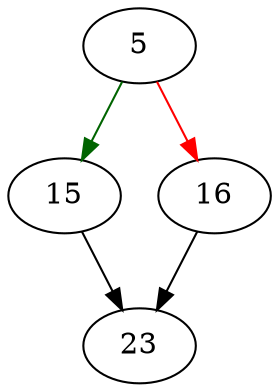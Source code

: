 strict digraph "growOp3" {
	// Node definitions.
	5 [entry=true];
	15;
	16;
	23;

	// Edge definitions.
	5 -> 15 [
		color=darkgreen
		cond=true
	];
	5 -> 16 [
		color=red
		cond=false
	];
	15 -> 23;
	16 -> 23;
}